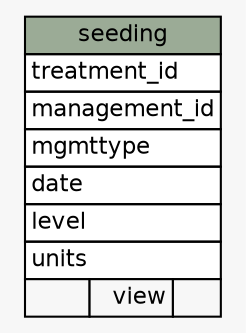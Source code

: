 // dot 2.30.1 on Mac OS X 10.7.5
// SchemaSpy rev 590
digraph "seeding" {
  graph [
    rankdir="RL"
    bgcolor="#f7f7f7"
    nodesep="0.18"
    ranksep="0.46"
    fontname="Helvetica"
    fontsize="11"
  ];
  node [
    fontname="Helvetica"
    fontsize="11"
    shape="plaintext"
  ];
  edge [
    arrowsize="0.8"
  ];
  "seeding" [
    label=<
    <TABLE BORDER="0" CELLBORDER="1" CELLSPACING="0" BGCOLOR="#ffffff">
      <TR><TD COLSPAN="3" BGCOLOR="#9bab96" ALIGN="CENTER">seeding</TD></TR>
      <TR><TD PORT="treatment_id" COLSPAN="3" ALIGN="LEFT">treatment_id</TD></TR>
      <TR><TD PORT="management_id" COLSPAN="3" ALIGN="LEFT">management_id</TD></TR>
      <TR><TD PORT="mgmttype" COLSPAN="3" ALIGN="LEFT">mgmttype</TD></TR>
      <TR><TD PORT="date" COLSPAN="3" ALIGN="LEFT">date</TD></TR>
      <TR><TD PORT="level" COLSPAN="3" ALIGN="LEFT">level</TD></TR>
      <TR><TD PORT="units" COLSPAN="3" ALIGN="LEFT">units</TD></TR>
      <TR><TD ALIGN="LEFT" BGCOLOR="#f7f7f7">  </TD><TD ALIGN="RIGHT" BGCOLOR="#f7f7f7">view</TD><TD ALIGN="RIGHT" BGCOLOR="#f7f7f7">  </TD></TR>
    </TABLE>>
    URL="tables/seeding.html"
    tooltip="seeding"
  ];
}
